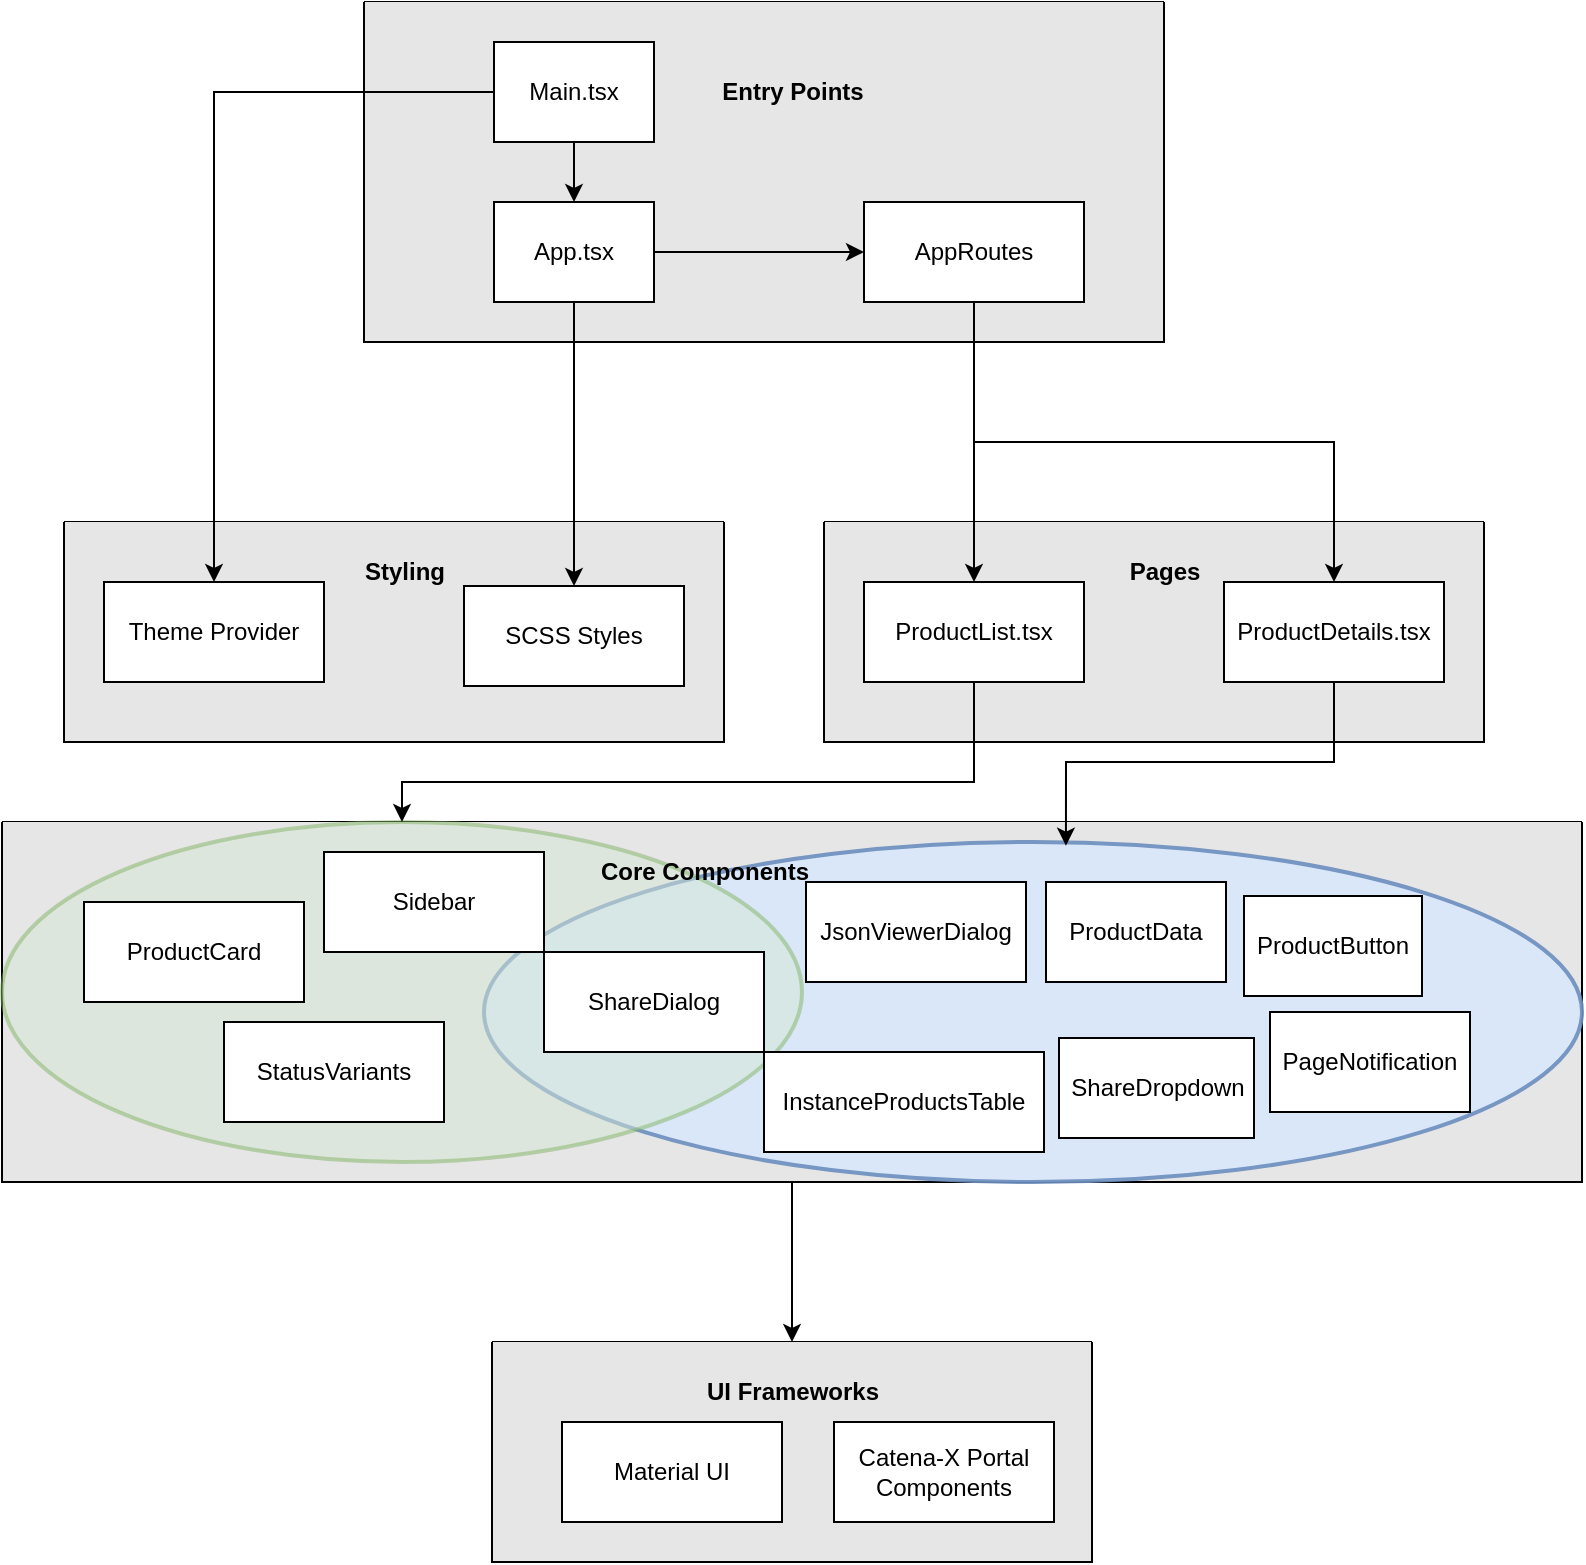 <mxfile version="27.0.5">
  <diagram name="Page-1" id="KjgL_N-M_ZOzTQP7cCJB">
    <mxGraphModel dx="1639" dy="844" grid="1" gridSize="10" guides="1" tooltips="1" connect="1" arrows="1" fold="1" page="1" pageScale="1" pageWidth="827" pageHeight="1169" math="0" shadow="0">
      <root>
        <mxCell id="0" />
        <mxCell id="1" parent="0" />
        <mxCell id="n4NP7rII-L9tF0NA0N7m-45" style="edgeStyle=orthogonalEdgeStyle;rounded=0;orthogonalLoop=1;jettySize=auto;html=1;entryX=0.5;entryY=0;entryDx=0;entryDy=0;" edge="1" parent="1" source="BoKADVovPoTw0LYyOaah-3" target="BoKADVovPoTw0LYyOaah-12">
          <mxGeometry relative="1" as="geometry" />
        </mxCell>
        <mxCell id="BoKADVovPoTw0LYyOaah-3" value="" style="swimlane;startSize=0;fillColor=#B3B3B3;gradientColor=none;swimlaneFillColor=#E6E6E6;" parent="1" vertex="1">
          <mxGeometry x="19" y="460" width="790" height="180" as="geometry" />
        </mxCell>
        <mxCell id="n4NP7rII-L9tF0NA0N7m-41" value="" style="ellipse;whiteSpace=wrap;html=1;fillColor=#dae8fc;fillStyle=auto;opacity=90;strokeColor=#6c8ebf;strokeWidth=2;" vertex="1" parent="BoKADVovPoTw0LYyOaah-3">
          <mxGeometry x="241" y="10" width="549" height="170" as="geometry" />
        </mxCell>
        <mxCell id="n4NP7rII-L9tF0NA0N7m-39" value="" style="ellipse;whiteSpace=wrap;html=1;fillColor=#d5e8d4;fillStyle=auto;opacity=50;strokeColor=#82b366;strokeWidth=2;" vertex="1" parent="BoKADVovPoTw0LYyOaah-3">
          <mxGeometry width="400" height="170" as="geometry" />
        </mxCell>
        <mxCell id="BoKADVovPoTw0LYyOaah-6" value="ProductCard" style="html=1;whiteSpace=wrap;" parent="BoKADVovPoTw0LYyOaah-3" vertex="1">
          <mxGeometry x="41" y="40" width="110" height="50" as="geometry" />
        </mxCell>
        <mxCell id="BoKADVovPoTw0LYyOaah-7" value="Sidebar" style="html=1;whiteSpace=wrap;" parent="BoKADVovPoTw0LYyOaah-3" vertex="1">
          <mxGeometry x="161" y="15" width="110" height="50" as="geometry" />
        </mxCell>
        <mxCell id="BoKADVovPoTw0LYyOaah-8" value="ShareDialog" style="html=1;whiteSpace=wrap;" parent="BoKADVovPoTw0LYyOaah-3" vertex="1">
          <mxGeometry x="271" y="65" width="110" height="50" as="geometry" />
        </mxCell>
        <mxCell id="BoKADVovPoTw0LYyOaah-9" value="JsonViewerDialog" style="html=1;whiteSpace=wrap;" parent="BoKADVovPoTw0LYyOaah-3" vertex="1">
          <mxGeometry x="402" y="30" width="110" height="50" as="geometry" />
        </mxCell>
        <mxCell id="BoKADVovPoTw0LYyOaah-11" value="&lt;b&gt;Core Components&lt;/b&gt;" style="text;html=1;align=center;verticalAlign=middle;resizable=0;points=[];autosize=1;strokeColor=none;fillColor=none;" parent="BoKADVovPoTw0LYyOaah-3" vertex="1">
          <mxGeometry x="286" y="10" width="130" height="30" as="geometry" />
        </mxCell>
        <mxCell id="n4NP7rII-L9tF0NA0N7m-4" value="ProductData" style="html=1;whiteSpace=wrap;" vertex="1" parent="BoKADVovPoTw0LYyOaah-3">
          <mxGeometry x="522" y="30" width="90" height="50" as="geometry" />
        </mxCell>
        <mxCell id="n4NP7rII-L9tF0NA0N7m-5" value="ProductButton" style="html=1;whiteSpace=wrap;" vertex="1" parent="BoKADVovPoTw0LYyOaah-3">
          <mxGeometry x="621" y="37" width="89" height="50" as="geometry" />
        </mxCell>
        <mxCell id="n4NP7rII-L9tF0NA0N7m-8" value="ShareDropdown" style="html=1;whiteSpace=wrap;" vertex="1" parent="BoKADVovPoTw0LYyOaah-3">
          <mxGeometry x="528.5" y="108" width="97.5" height="50" as="geometry" />
        </mxCell>
        <mxCell id="n4NP7rII-L9tF0NA0N7m-9" value="PageNotification" style="html=1;whiteSpace=wrap;" vertex="1" parent="BoKADVovPoTw0LYyOaah-3">
          <mxGeometry x="634" y="95" width="100" height="50" as="geometry" />
        </mxCell>
        <mxCell id="n4NP7rII-L9tF0NA0N7m-10" value="StatusVariants" style="html=1;whiteSpace=wrap;" vertex="1" parent="BoKADVovPoTw0LYyOaah-3">
          <mxGeometry x="111" y="100" width="110" height="50" as="geometry" />
        </mxCell>
        <mxCell id="n4NP7rII-L9tF0NA0N7m-6" value="InstanceProductsTable" style="html=1;whiteSpace=wrap;" vertex="1" parent="BoKADVovPoTw0LYyOaah-3">
          <mxGeometry x="381" y="115" width="140" height="50" as="geometry" />
        </mxCell>
        <mxCell id="BoKADVovPoTw0LYyOaah-12" value="" style="swimlane;startSize=0;swimlaneFillColor=#E6E6E6;" parent="1" vertex="1">
          <mxGeometry x="264" y="720" width="300" height="110" as="geometry" />
        </mxCell>
        <mxCell id="BoKADVovPoTw0LYyOaah-13" value="Material UI" style="html=1;whiteSpace=wrap;" parent="BoKADVovPoTw0LYyOaah-12" vertex="1">
          <mxGeometry x="35" y="40" width="110" height="50" as="geometry" />
        </mxCell>
        <mxCell id="BoKADVovPoTw0LYyOaah-14" value="Catena-X Portal Components" style="html=1;whiteSpace=wrap;" parent="BoKADVovPoTw0LYyOaah-12" vertex="1">
          <mxGeometry x="171" y="40" width="110" height="50" as="geometry" />
        </mxCell>
        <mxCell id="BoKADVovPoTw0LYyOaah-17" value="&lt;b&gt;UI Frameworks&lt;/b&gt;" style="text;html=1;align=center;verticalAlign=middle;resizable=0;points=[];autosize=1;strokeColor=none;fillColor=none;" parent="BoKADVovPoTw0LYyOaah-12" vertex="1">
          <mxGeometry x="95" y="10" width="110" height="30" as="geometry" />
        </mxCell>
        <mxCell id="n4NP7rII-L9tF0NA0N7m-13" value="" style="swimlane;startSize=0;swimlaneFillColor=#E6E6E6;" vertex="1" parent="1">
          <mxGeometry x="430" y="310" width="330" height="110" as="geometry" />
        </mxCell>
        <mxCell id="n4NP7rII-L9tF0NA0N7m-14" value="ProductList.tsx" style="html=1;whiteSpace=wrap;" vertex="1" parent="n4NP7rII-L9tF0NA0N7m-13">
          <mxGeometry x="20" y="30" width="110" height="50" as="geometry" />
        </mxCell>
        <mxCell id="n4NP7rII-L9tF0NA0N7m-15" value="ProductDetails.tsx" style="html=1;whiteSpace=wrap;" vertex="1" parent="n4NP7rII-L9tF0NA0N7m-13">
          <mxGeometry x="200" y="30" width="110" height="50" as="geometry" />
        </mxCell>
        <mxCell id="n4NP7rII-L9tF0NA0N7m-16" value="&lt;b&gt;Pages&lt;/b&gt;" style="text;html=1;align=center;verticalAlign=middle;resizable=0;points=[];autosize=1;strokeColor=none;fillColor=none;" vertex="1" parent="n4NP7rII-L9tF0NA0N7m-13">
          <mxGeometry x="140" y="10" width="60" height="30" as="geometry" />
        </mxCell>
        <mxCell id="n4NP7rII-L9tF0NA0N7m-18" value="" style="swimlane;startSize=0;swimlaneFillColor=#E6E6E6;" vertex="1" parent="1">
          <mxGeometry x="200" y="50" width="400" height="170" as="geometry" />
        </mxCell>
        <mxCell id="n4NP7rII-L9tF0NA0N7m-35" style="edgeStyle=orthogonalEdgeStyle;rounded=0;orthogonalLoop=1;jettySize=auto;html=1;entryX=0;entryY=0.5;entryDx=0;entryDy=0;" edge="1" parent="n4NP7rII-L9tF0NA0N7m-18" source="n4NP7rII-L9tF0NA0N7m-19" target="n4NP7rII-L9tF0NA0N7m-20">
          <mxGeometry relative="1" as="geometry" />
        </mxCell>
        <mxCell id="n4NP7rII-L9tF0NA0N7m-19" value="App.tsx" style="html=1;whiteSpace=wrap;" vertex="1" parent="n4NP7rII-L9tF0NA0N7m-18">
          <mxGeometry x="65" y="100" width="80" height="50" as="geometry" />
        </mxCell>
        <mxCell id="n4NP7rII-L9tF0NA0N7m-20" value="AppRoutes" style="html=1;whiteSpace=wrap;" vertex="1" parent="n4NP7rII-L9tF0NA0N7m-18">
          <mxGeometry x="250" y="100" width="110" height="50" as="geometry" />
        </mxCell>
        <mxCell id="n4NP7rII-L9tF0NA0N7m-21" value="&lt;b&gt;Entry Points&lt;/b&gt;" style="text;html=1;align=center;verticalAlign=middle;resizable=0;points=[];autosize=1;strokeColor=none;fillColor=none;" vertex="1" parent="n4NP7rII-L9tF0NA0N7m-18">
          <mxGeometry x="169" y="30" width="90" height="30" as="geometry" />
        </mxCell>
        <mxCell id="n4NP7rII-L9tF0NA0N7m-32" value="" style="edgeStyle=orthogonalEdgeStyle;rounded=0;orthogonalLoop=1;jettySize=auto;html=1;" edge="1" parent="n4NP7rII-L9tF0NA0N7m-18" source="n4NP7rII-L9tF0NA0N7m-30" target="n4NP7rII-L9tF0NA0N7m-19">
          <mxGeometry relative="1" as="geometry" />
        </mxCell>
        <mxCell id="n4NP7rII-L9tF0NA0N7m-30" value="Main.tsx" style="html=1;whiteSpace=wrap;" vertex="1" parent="n4NP7rII-L9tF0NA0N7m-18">
          <mxGeometry x="65" y="20" width="80" height="50" as="geometry" />
        </mxCell>
        <mxCell id="n4NP7rII-L9tF0NA0N7m-26" value="" style="swimlane;startSize=0;swimlaneFillColor=#E6E6E6;" vertex="1" parent="1">
          <mxGeometry x="50" y="310" width="330" height="110" as="geometry" />
        </mxCell>
        <mxCell id="n4NP7rII-L9tF0NA0N7m-27" value="SCSS Styles" style="html=1;whiteSpace=wrap;" vertex="1" parent="n4NP7rII-L9tF0NA0N7m-26">
          <mxGeometry x="200" y="32" width="110" height="50" as="geometry" />
        </mxCell>
        <mxCell id="n4NP7rII-L9tF0NA0N7m-28" value="Theme Provider" style="html=1;whiteSpace=wrap;" vertex="1" parent="n4NP7rII-L9tF0NA0N7m-26">
          <mxGeometry x="20" y="30" width="110" height="50" as="geometry" />
        </mxCell>
        <mxCell id="n4NP7rII-L9tF0NA0N7m-29" value="&lt;b&gt;Styling&lt;/b&gt;" style="text;html=1;align=center;verticalAlign=middle;resizable=0;points=[];autosize=1;strokeColor=none;fillColor=none;" vertex="1" parent="n4NP7rII-L9tF0NA0N7m-26">
          <mxGeometry x="140" y="10" width="60" height="30" as="geometry" />
        </mxCell>
        <mxCell id="n4NP7rII-L9tF0NA0N7m-33" style="edgeStyle=orthogonalEdgeStyle;rounded=0;orthogonalLoop=1;jettySize=auto;html=1;entryX=0.5;entryY=0;entryDx=0;entryDy=0;" edge="1" parent="1" source="n4NP7rII-L9tF0NA0N7m-30" target="n4NP7rII-L9tF0NA0N7m-28">
          <mxGeometry relative="1" as="geometry" />
        </mxCell>
        <mxCell id="n4NP7rII-L9tF0NA0N7m-34" style="edgeStyle=orthogonalEdgeStyle;rounded=0;orthogonalLoop=1;jettySize=auto;html=1;entryX=0.5;entryY=0;entryDx=0;entryDy=0;" edge="1" parent="1" source="n4NP7rII-L9tF0NA0N7m-19" target="n4NP7rII-L9tF0NA0N7m-27">
          <mxGeometry relative="1" as="geometry" />
        </mxCell>
        <mxCell id="n4NP7rII-L9tF0NA0N7m-36" style="edgeStyle=orthogonalEdgeStyle;rounded=0;orthogonalLoop=1;jettySize=auto;html=1;" edge="1" parent="1" source="n4NP7rII-L9tF0NA0N7m-20" target="n4NP7rII-L9tF0NA0N7m-14">
          <mxGeometry relative="1" as="geometry" />
        </mxCell>
        <mxCell id="n4NP7rII-L9tF0NA0N7m-37" style="edgeStyle=orthogonalEdgeStyle;rounded=0;orthogonalLoop=1;jettySize=auto;html=1;entryX=0.5;entryY=0;entryDx=0;entryDy=0;exitX=0.5;exitY=1;exitDx=0;exitDy=0;" edge="1" parent="1" source="n4NP7rII-L9tF0NA0N7m-20" target="n4NP7rII-L9tF0NA0N7m-15">
          <mxGeometry relative="1" as="geometry" />
        </mxCell>
        <mxCell id="n4NP7rII-L9tF0NA0N7m-43" style="edgeStyle=orthogonalEdgeStyle;rounded=0;orthogonalLoop=1;jettySize=auto;html=1;entryX=0.5;entryY=0;entryDx=0;entryDy=0;exitX=0.5;exitY=1;exitDx=0;exitDy=0;" edge="1" parent="1" source="n4NP7rII-L9tF0NA0N7m-14" target="n4NP7rII-L9tF0NA0N7m-39">
          <mxGeometry relative="1" as="geometry">
            <Array as="points">
              <mxPoint x="505" y="440" />
              <mxPoint x="219" y="440" />
            </Array>
          </mxGeometry>
        </mxCell>
        <mxCell id="n4NP7rII-L9tF0NA0N7m-44" style="edgeStyle=orthogonalEdgeStyle;rounded=0;orthogonalLoop=1;jettySize=auto;html=1;entryX=0.53;entryY=0.011;entryDx=0;entryDy=0;entryPerimeter=0;" edge="1" parent="1" source="n4NP7rII-L9tF0NA0N7m-15" target="n4NP7rII-L9tF0NA0N7m-41">
          <mxGeometry relative="1" as="geometry" />
        </mxCell>
      </root>
    </mxGraphModel>
  </diagram>
</mxfile>
